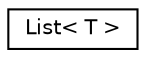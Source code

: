 digraph "Graphical Class Hierarchy"
{
  edge [fontname="Helvetica",fontsize="10",labelfontname="Helvetica",labelfontsize="10"];
  node [fontname="Helvetica",fontsize="10",shape=record];
  rankdir="LR";
  Node0 [label="List\< T \>",height=0.2,width=0.4,color="black", fillcolor="white", style="filled",URL="$classList.html"];
}
